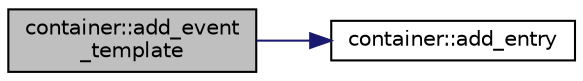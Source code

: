digraph "container::add_event_template"
{
 // INTERACTIVE_SVG=YES
 // LATEX_PDF_SIZE
  edge [fontname="Helvetica",fontsize="10",labelfontname="Helvetica",labelfontsize="10"];
  node [fontname="Helvetica",fontsize="10",shape=record];
  rankdir="LR";
  Node1 [label="container::add_event\l_template",height=0.2,width=0.4,color="black", fillcolor="grey75", style="filled", fontcolor="black",tooltip=" "];
  Node1 -> Node2 [color="midnightblue",fontsize="10",style="solid",fontname="Helvetica"];
  Node2 [label="container::add_entry",height=0.2,width=0.4,color="black", fillcolor="white", style="filled",URL="$classcontainer.html#af3587cb44d10ff140a3ae6d9b5e595d9",tooltip=" "];
}
